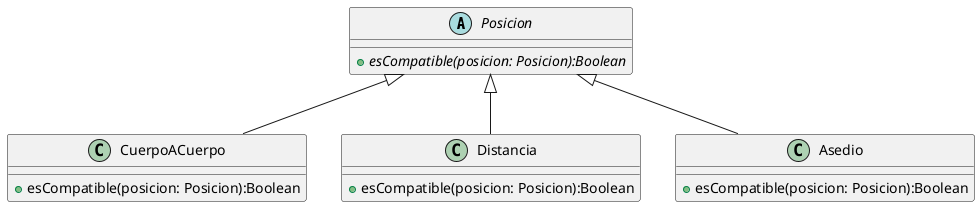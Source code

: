 @startuml
abstract class Posicion{
  + {abstract} esCompatible(posicion: Posicion):Boolean
}

Posicion <|-- CuerpoACuerpo
Posicion <|-- Distancia
Posicion <|-- Asedio

class CuerpoACuerpo{
 + esCompatible(posicion: Posicion):Boolean
}
class Distancia{
 + esCompatible(posicion: Posicion):Boolean
}
class Asedio{
  + esCompatible(posicion: Posicion):Boolean
 }
@enduml